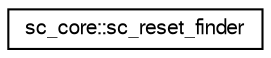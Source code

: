 digraph "Graphical Class Hierarchy"
{
  edge [fontname="FreeSans",fontsize="10",labelfontname="FreeSans",labelfontsize="10"];
  node [fontname="FreeSans",fontsize="10",shape=record];
  rankdir="LR";
  Node0 [label="sc_core::sc_reset_finder",height=0.2,width=0.4,color="black", fillcolor="white", style="filled",URL="$a01944.html"];
}
